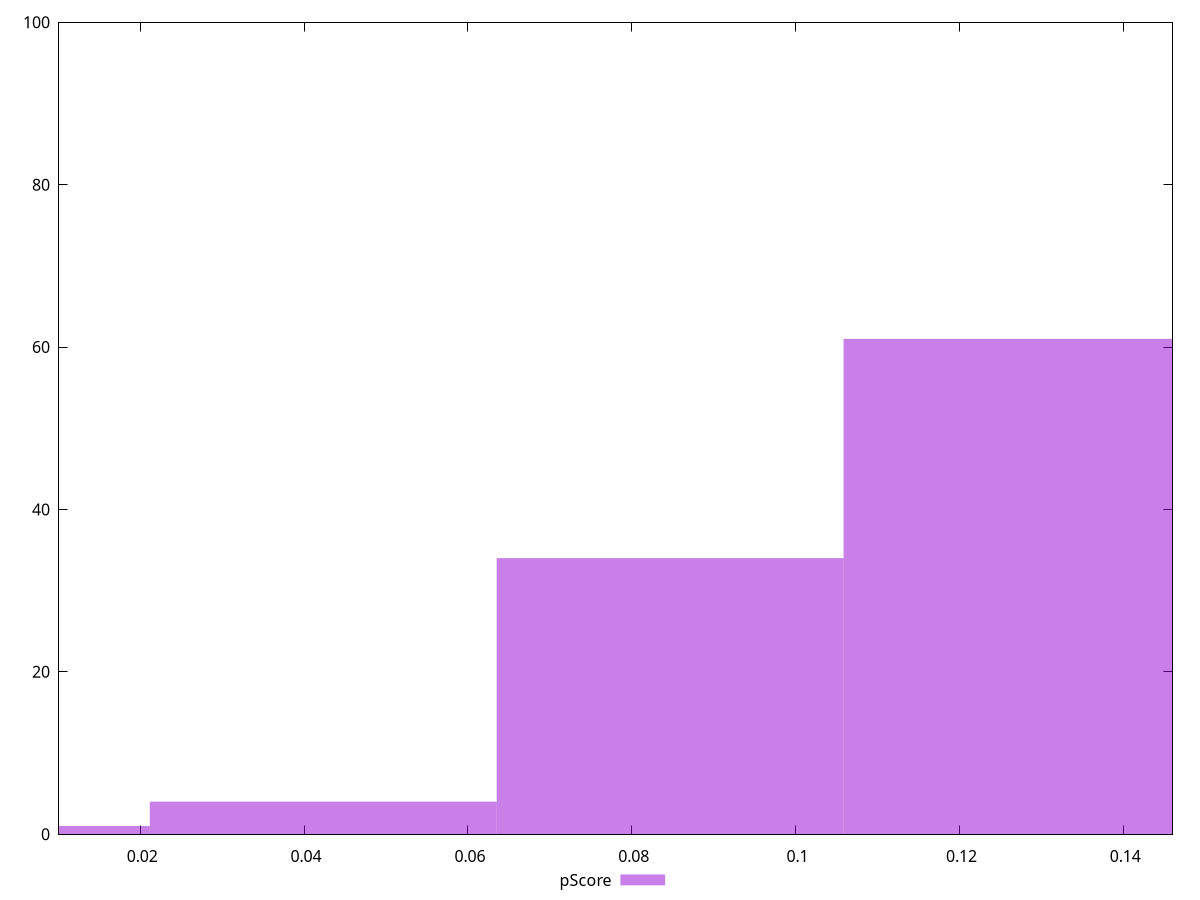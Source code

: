 reset

$pScore <<EOF
0.12702659091419072 61
0.08468439394279381 34
0 1
0.042342196971396906 4
EOF

set key outside below
set boxwidth 0.042342196971396906
set xrange [0.010086190660685723:0.1460103089203595]
set yrange [0:100]
set trange [0:100]
set style fill transparent solid 0.5 noborder
set terminal svg size 640, 490 enhanced background rgb 'white'
set output "reprap/max-potential-fid/samples/pages+cached+noexternal/pScore/histogram.svg"

plot $pScore title "pScore" with boxes

reset
